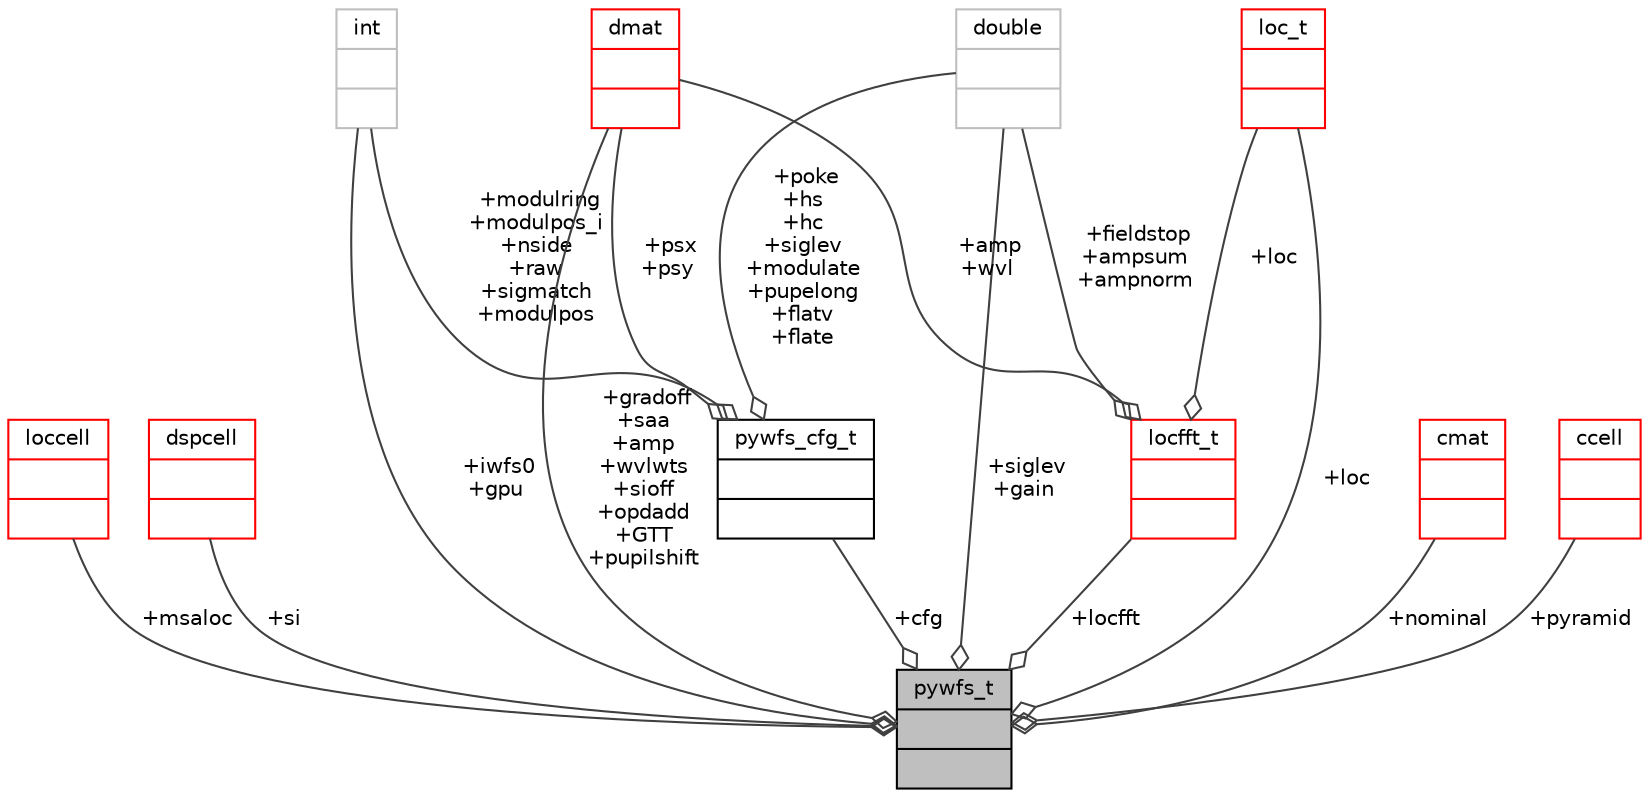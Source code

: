 digraph "pywfs_t"
{
 // INTERACTIVE_SVG=YES
  bgcolor="transparent";
  edge [fontname="Helvetica",fontsize="10",labelfontname="Helvetica",labelfontsize="10"];
  node [fontname="Helvetica",fontsize="10",shape=record];
  Node1 [label="{pywfs_t\n||}",height=0.2,width=0.4,color="black", fillcolor="grey75", style="filled", fontcolor="black"];
  Node2 -> Node1 [color="grey25",fontsize="10",style="solid",label=" +msaloc" ,arrowhead="odiamond",fontname="Helvetica"];
  Node2 [label="{loccell\n||}",height=0.2,width=0.4,color="red",URL="$type_8h.html#structloccell"];
  Node4 -> Node1 [color="grey25",fontsize="10",style="solid",label=" +si" ,arrowhead="odiamond",fontname="Helvetica"];
  Node4 [label="{dspcell\n||}",height=0.2,width=0.4,color="red",URL="$type_8h.html#structdspcell"];
  Node6 -> Node1 [color="grey25",fontsize="10",style="solid",label=" +siglev\n+gain" ,arrowhead="odiamond",fontname="Helvetica"];
  Node6 [label="{double\n||}",height=0.2,width=0.4,color="grey75"];
  Node7 -> Node1 [color="grey25",fontsize="10",style="solid",label=" +cfg" ,arrowhead="odiamond",fontname="Helvetica"];
  Node7 [label="{pywfs_cfg_t\n||}",height=0.2,width=0.4,color="black",URL="$parms_8h.html#structpywfs__cfg__t"];
  Node6 -> Node7 [color="grey25",fontsize="10",style="solid",label=" +poke\n+hs\n+hc\n+siglev\n+modulate\n+pupelong\n+flatv\n+flate" ,arrowhead="odiamond",fontname="Helvetica"];
  Node8 -> Node7 [color="grey25",fontsize="10",style="solid",label=" +modulring\n+modulpos_i\n+nside\n+raw\n+sigmatch\n+modulpos" ,arrowhead="odiamond",fontname="Helvetica"];
  Node8 [label="{int\n||}",height=0.2,width=0.4,color="grey75"];
  Node9 -> Node7 [color="grey25",fontsize="10",style="solid",label=" +psx\n+psy" ,arrowhead="odiamond",fontname="Helvetica"];
  Node9 [label="{dmat\n||}",height=0.2,width=0.4,color="red",URL="$type_8h.html#structdmat"];
  Node11 -> Node1 [color="grey25",fontsize="10",style="solid",label=" +locfft" ,arrowhead="odiamond",fontname="Helvetica"];
  Node11 [label="{locfft_t\n||}",height=0.2,width=0.4,color="red",URL="$locfft_8h.html#structlocfft__t"];
  Node6 -> Node11 [color="grey25",fontsize="10",style="solid",label=" +fieldstop\n+ampsum\n+ampnorm" ,arrowhead="odiamond",fontname="Helvetica"];
  Node9 -> Node11 [color="grey25",fontsize="10",style="solid",label=" +amp\n+wvl" ,arrowhead="odiamond",fontname="Helvetica"];
  Node18 -> Node11 [color="grey25",fontsize="10",style="solid",label=" +loc" ,arrowhead="odiamond",fontname="Helvetica"];
  Node18 [label="{loc_t\n||}",height=0.2,width=0.4,color="red",URL="$type_8h.html#structloc__t"];
  Node8 -> Node1 [color="grey25",fontsize="10",style="solid",label=" +iwfs0\n+gpu" ,arrowhead="odiamond",fontname="Helvetica"];
  Node9 -> Node1 [color="grey25",fontsize="10",style="solid",label=" +gradoff\n+saa\n+amp\n+wvlwts\n+sioff\n+opdadd\n+GTT\n+pupilshift" ,arrowhead="odiamond",fontname="Helvetica"];
  Node20 -> Node1 [color="grey25",fontsize="10",style="solid",label=" +nominal" ,arrowhead="odiamond",fontname="Helvetica"];
  Node20 [label="{cmat\n||}",height=0.2,width=0.4,color="red",URL="$type_8h.html#structcmat"];
  Node18 -> Node1 [color="grey25",fontsize="10",style="solid",label=" +loc" ,arrowhead="odiamond",fontname="Helvetica"];
  Node22 -> Node1 [color="grey25",fontsize="10",style="solid",label=" +pyramid" ,arrowhead="odiamond",fontname="Helvetica"];
  Node22 [label="{ccell\n||}",height=0.2,width=0.4,color="red",URL="$type_8h.html#structccell"];
}
